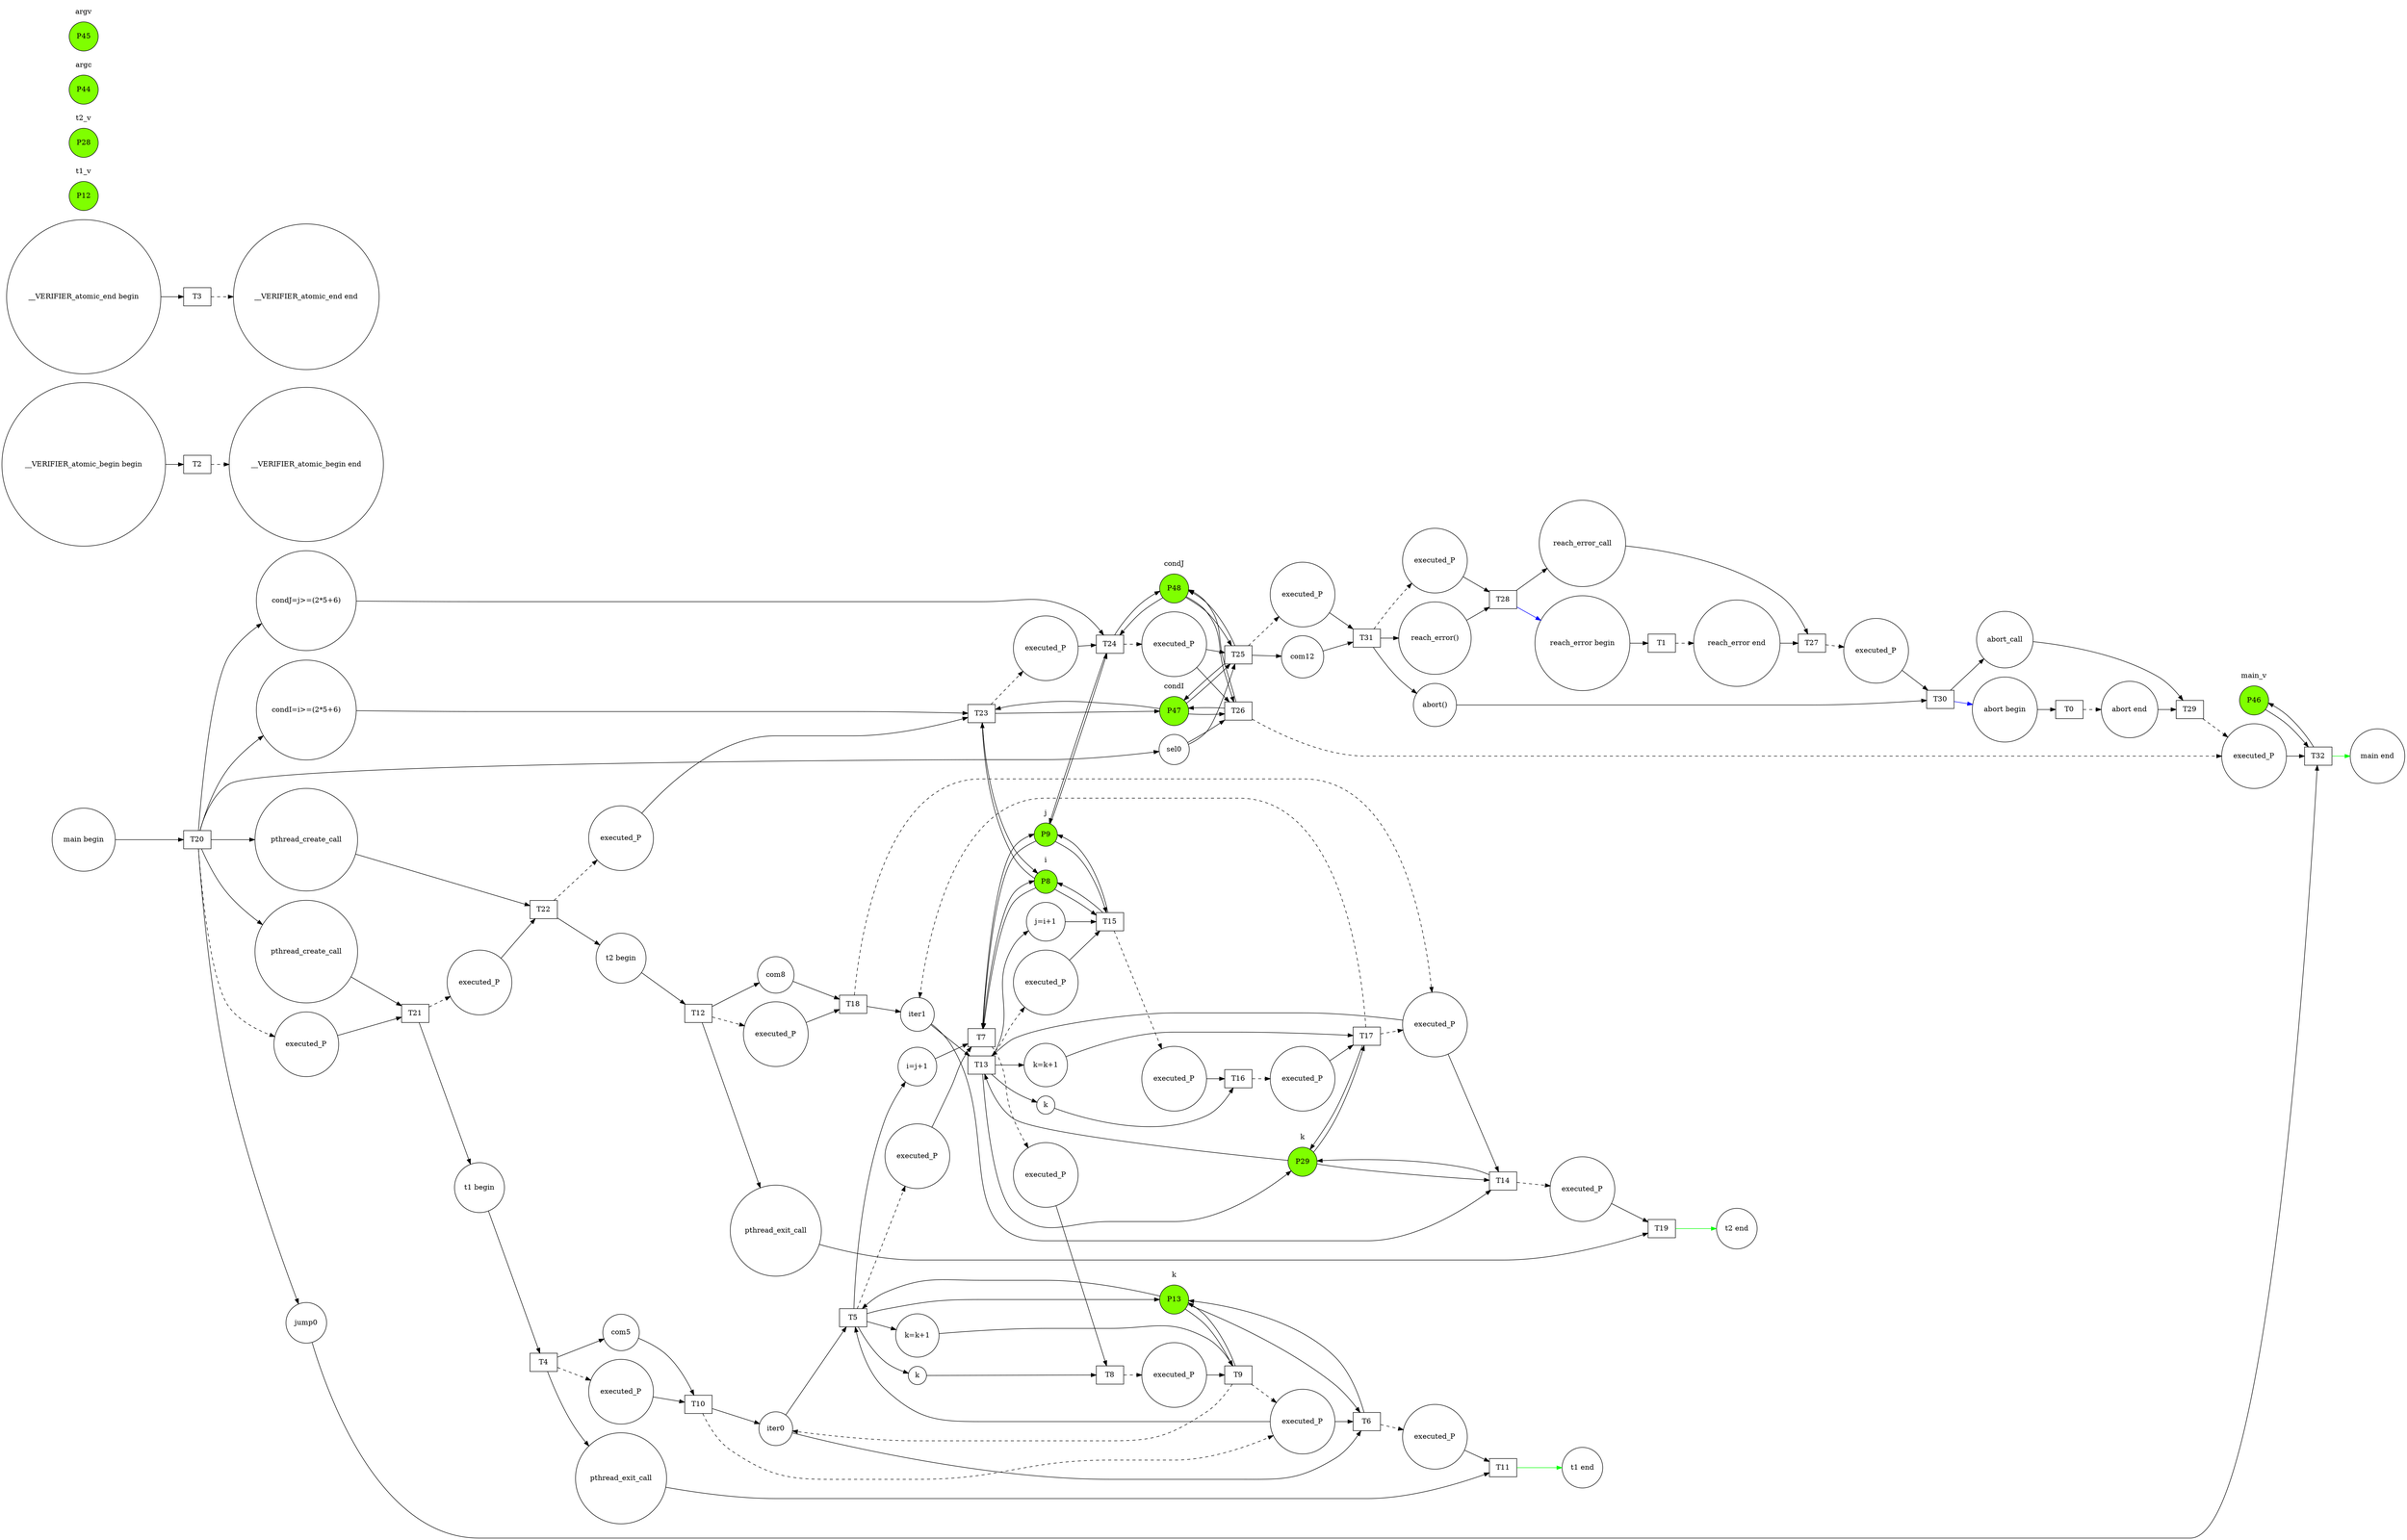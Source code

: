 digraph G{
rankdir = LR
P0[shape=circle,label="abort begin"]
P1[shape=circle,label="abort end"]
P2[shape=circle,label="reach_error begin"]
P3[shape=circle,label="reach_error end"]
P4[shape=circle,label="__VERIFIER_atomic_begin begin"]
P5[shape=circle,label="__VERIFIER_atomic_begin end"]
P6[shape=circle,label="__VERIFIER_atomic_end begin"]
P7[shape=circle,label="__VERIFIER_atomic_end end"]
subgraph cluster_P8{label="i"color="white"P8[shape=circle, style="filled",color="black",fillcolor="chartreuse"]}
subgraph cluster_P9{label="j"color="white"P9[shape=circle, style="filled",color="black",fillcolor="chartreuse"]}
P10[shape=circle,label="t1 begin"]
P11[shape=circle,label="t1 end"]
subgraph cluster_P12{label="t1_v"color="white"P12[shape=circle, style="filled",color="black",fillcolor="chartreuse"]}
subgraph cluster_P13{label="k"color="white"P13[shape=circle, style="filled",color="black",fillcolor="chartreuse"]}
P14[shape=circle,label="iter0"]
P15[shape=circle,label="i=j+1"]
P16[shape=circle,label="k"]
P17[shape=circle,label="k=k+1"]
P18[shape=circle,label="executed_P"]
P19[shape=circle,label="executed_P"]
P20[shape=circle,label="executed_P"]
P21[shape=circle,label="com5"]
P22[shape=circle,label="executed_P"]
P23[shape=circle,label="pthread_exit_call"]
P24[shape=circle,label="executed_P"]
P25[shape=circle,label="executed_P"]
P26[shape=circle,label="t2 begin"]
P27[shape=circle,label="t2 end"]
subgraph cluster_P28{label="t2_v"color="white"P28[shape=circle, style="filled",color="black",fillcolor="chartreuse"]}
subgraph cluster_P29{label="k"color="white"P29[shape=circle, style="filled",color="black",fillcolor="chartreuse"]}
P30[shape=circle,label="iter1"]
P31[shape=circle,label="j=i+1"]
P32[shape=circle,label="k"]
P33[shape=circle,label="k=k+1"]
P34[shape=circle,label="executed_P"]
P35[shape=circle,label="executed_P"]
P36[shape=circle,label="executed_P"]
P37[shape=circle,label="com8"]
P38[shape=circle,label="executed_P"]
P39[shape=circle,label="pthread_exit_call"]
P40[shape=circle,label="executed_P"]
P41[shape=circle,label="executed_P"]
P42[shape=circle,label="main begin"]
P43[shape=circle,label="main end"]
subgraph cluster_P44{label="argc"color="white"P44[shape=circle, style="filled",color="black",fillcolor="chartreuse"]}
subgraph cluster_P45{label="argv"color="white"P45[shape=circle, style="filled",color="black",fillcolor="chartreuse"]}
subgraph cluster_P46{label="main_v"color="white"P46[shape=circle, style="filled",color="black",fillcolor="chartreuse"]}
subgraph cluster_P47{label="condI"color="white"P47[shape=circle, style="filled",color="black",fillcolor="chartreuse"]}
subgraph cluster_P48{label="condJ"color="white"P48[shape=circle, style="filled",color="black",fillcolor="chartreuse"]}
P49[shape=circle,label="pthread_create_call"]
P50[shape=circle,label="pthread_create_call"]
P51[shape=circle,label="condI=i>=(2*5+6)"]
P52[shape=circle,label="condJ=j>=(2*5+6)"]
P53[shape=circle,label="sel0"]
P54[shape=circle,label="reach_error_call"]
P55[shape=circle,label="reach_error()"]
P56[shape=circle,label="abort_call"]
P57[shape=circle,label="abort()"]
P58[shape=circle,label="com12"]
P59[shape=circle,label="executed_P"]
P60[shape=circle,label="executed_P"]
P61[shape=circle,label="executed_P"]
P62[shape=circle,label="jump0"]
P63[shape=circle,label="executed_P"]
P64[shape=circle,label="executed_P"]
P65[shape=circle,label="executed_P"]
P66[shape=circle,label="executed_P"]
P67[shape=circle,label="executed_P"]
P68[shape=circle,label="executed_P"]
T0[shape=box]
T1[shape=box]
T2[shape=box]
T3[shape=box]
T4[shape=box]
T5[shape=box]
T6[shape=box]
T7[shape=box]
T8[shape=box]
T9[shape=box]
T10[shape=box]
T11[shape=box]
T12[shape=box]
T13[shape=box]
T14[shape=box]
T15[shape=box]
T16[shape=box]
T17[shape=box]
T18[shape=box]
T19[shape=box]
T20[shape=box]
T21[shape=box]
T22[shape=box]
T23[shape=box]
T24[shape=box]
T25[shape=box]
T26[shape=box]
T27[shape=box]
T28[shape=box]
T29[shape=box]
T30[shape=box]
T31[shape=box]
T32[shape=box]
P0->T0
T0->P1[style="dashed"]
P2->T1
T1->P3[style="dashed"]
P4->T2
T2->P5[style="dashed"]
P6->T3
T3->P7[style="dashed"]
P10->T4
P14->T5
P14->T6
P15->T7
P9->T7
T7->P9
T7->P8
P8->T7
P16->T8
P17->T9
P13->T9
T9->P13
P13->T5
T5->P13
P13->T6
T6->P13
T9->P14[style="dashed"]
T5->P15
T5->P18[style="dashed"]
P18->T7
T5->P16
T7->P19[style="dashed"]
P19->T8
T5->P17
T8->P20[style="dashed"]
P20->T9
P21->T10
T10->P14
T10->P22[style="dashed"]
P22->T5
P22->T6
T9->P22[style="dashed"]
P23->T11
T11->P11[color="green"]
T4->P21
T4->P24[style="dashed"]
P24->T10
T4->P23
T6->P25[style="dashed"]
P25->T11
P26->T12
P30->T13
P30->T14
P31->T15
P8->T15
T15->P8
T15->P9
P9->T15
P32->T16
P33->T17
P29->T17
T17->P29
P29->T13
T13->P29
P29->T14
T14->P29
T17->P30[style="dashed"]
T13->P31
T13->P34[style="dashed"]
P34->T15
T13->P32
T15->P35[style="dashed"]
P35->T16
T13->P33
T16->P36[style="dashed"]
P36->T17
P37->T18
T18->P30
T18->P38[style="dashed"]
P38->T13
P38->T14
T17->P38[style="dashed"]
P39->T19
T19->P27[color="green"]
T12->P37
T12->P40[style="dashed"]
P40->T18
T12->P39
T14->P41[style="dashed"]
P41->T19
P42->T20
P49->T21
T21->P10
P50->T22
T22->P26
P51->T23
P8->T23
T23->P8
T23->P47
P47->T23
P52->T24
P9->T24
T24->P9
T24->P48
P48->T24
P53->T25
P53->T26
P54->T27
P55->T28
T28->P2[color="blue"]
P3->T27
T28->P54
P56->T29
P57->T30
T30->P0[color="blue"]
P1->T29
T30->P56
P58->T31
T31->P55
T31->P59[style="dashed"]
P59->T28
T31->P57
T27->P60[style="dashed"]
P60->T30
P47->T25
T25->P47
P48->T25
T25->P48
P47->T26
T26->P47
P48->T26
T26->P48
T25->P58
T25->P61[style="dashed"]
P61->T31
P62->T32
T32->P43[color="green"]
T32->P46
P46->T32
T20->P49
T20->P63[style="dashed"]
P63->T21
T20->P50
T21->P64[style="dashed"]
P64->T22
T20->P51
T22->P65[style="dashed"]
P65->T23
T20->P52
T23->P66[style="dashed"]
P66->T24
T20->P53
T24->P67[style="dashed"]
P67->T25
P67->T26
T20->P62
T29->P68[style="dashed"]
T26->P68[style="dashed"]
P68->T32
}
